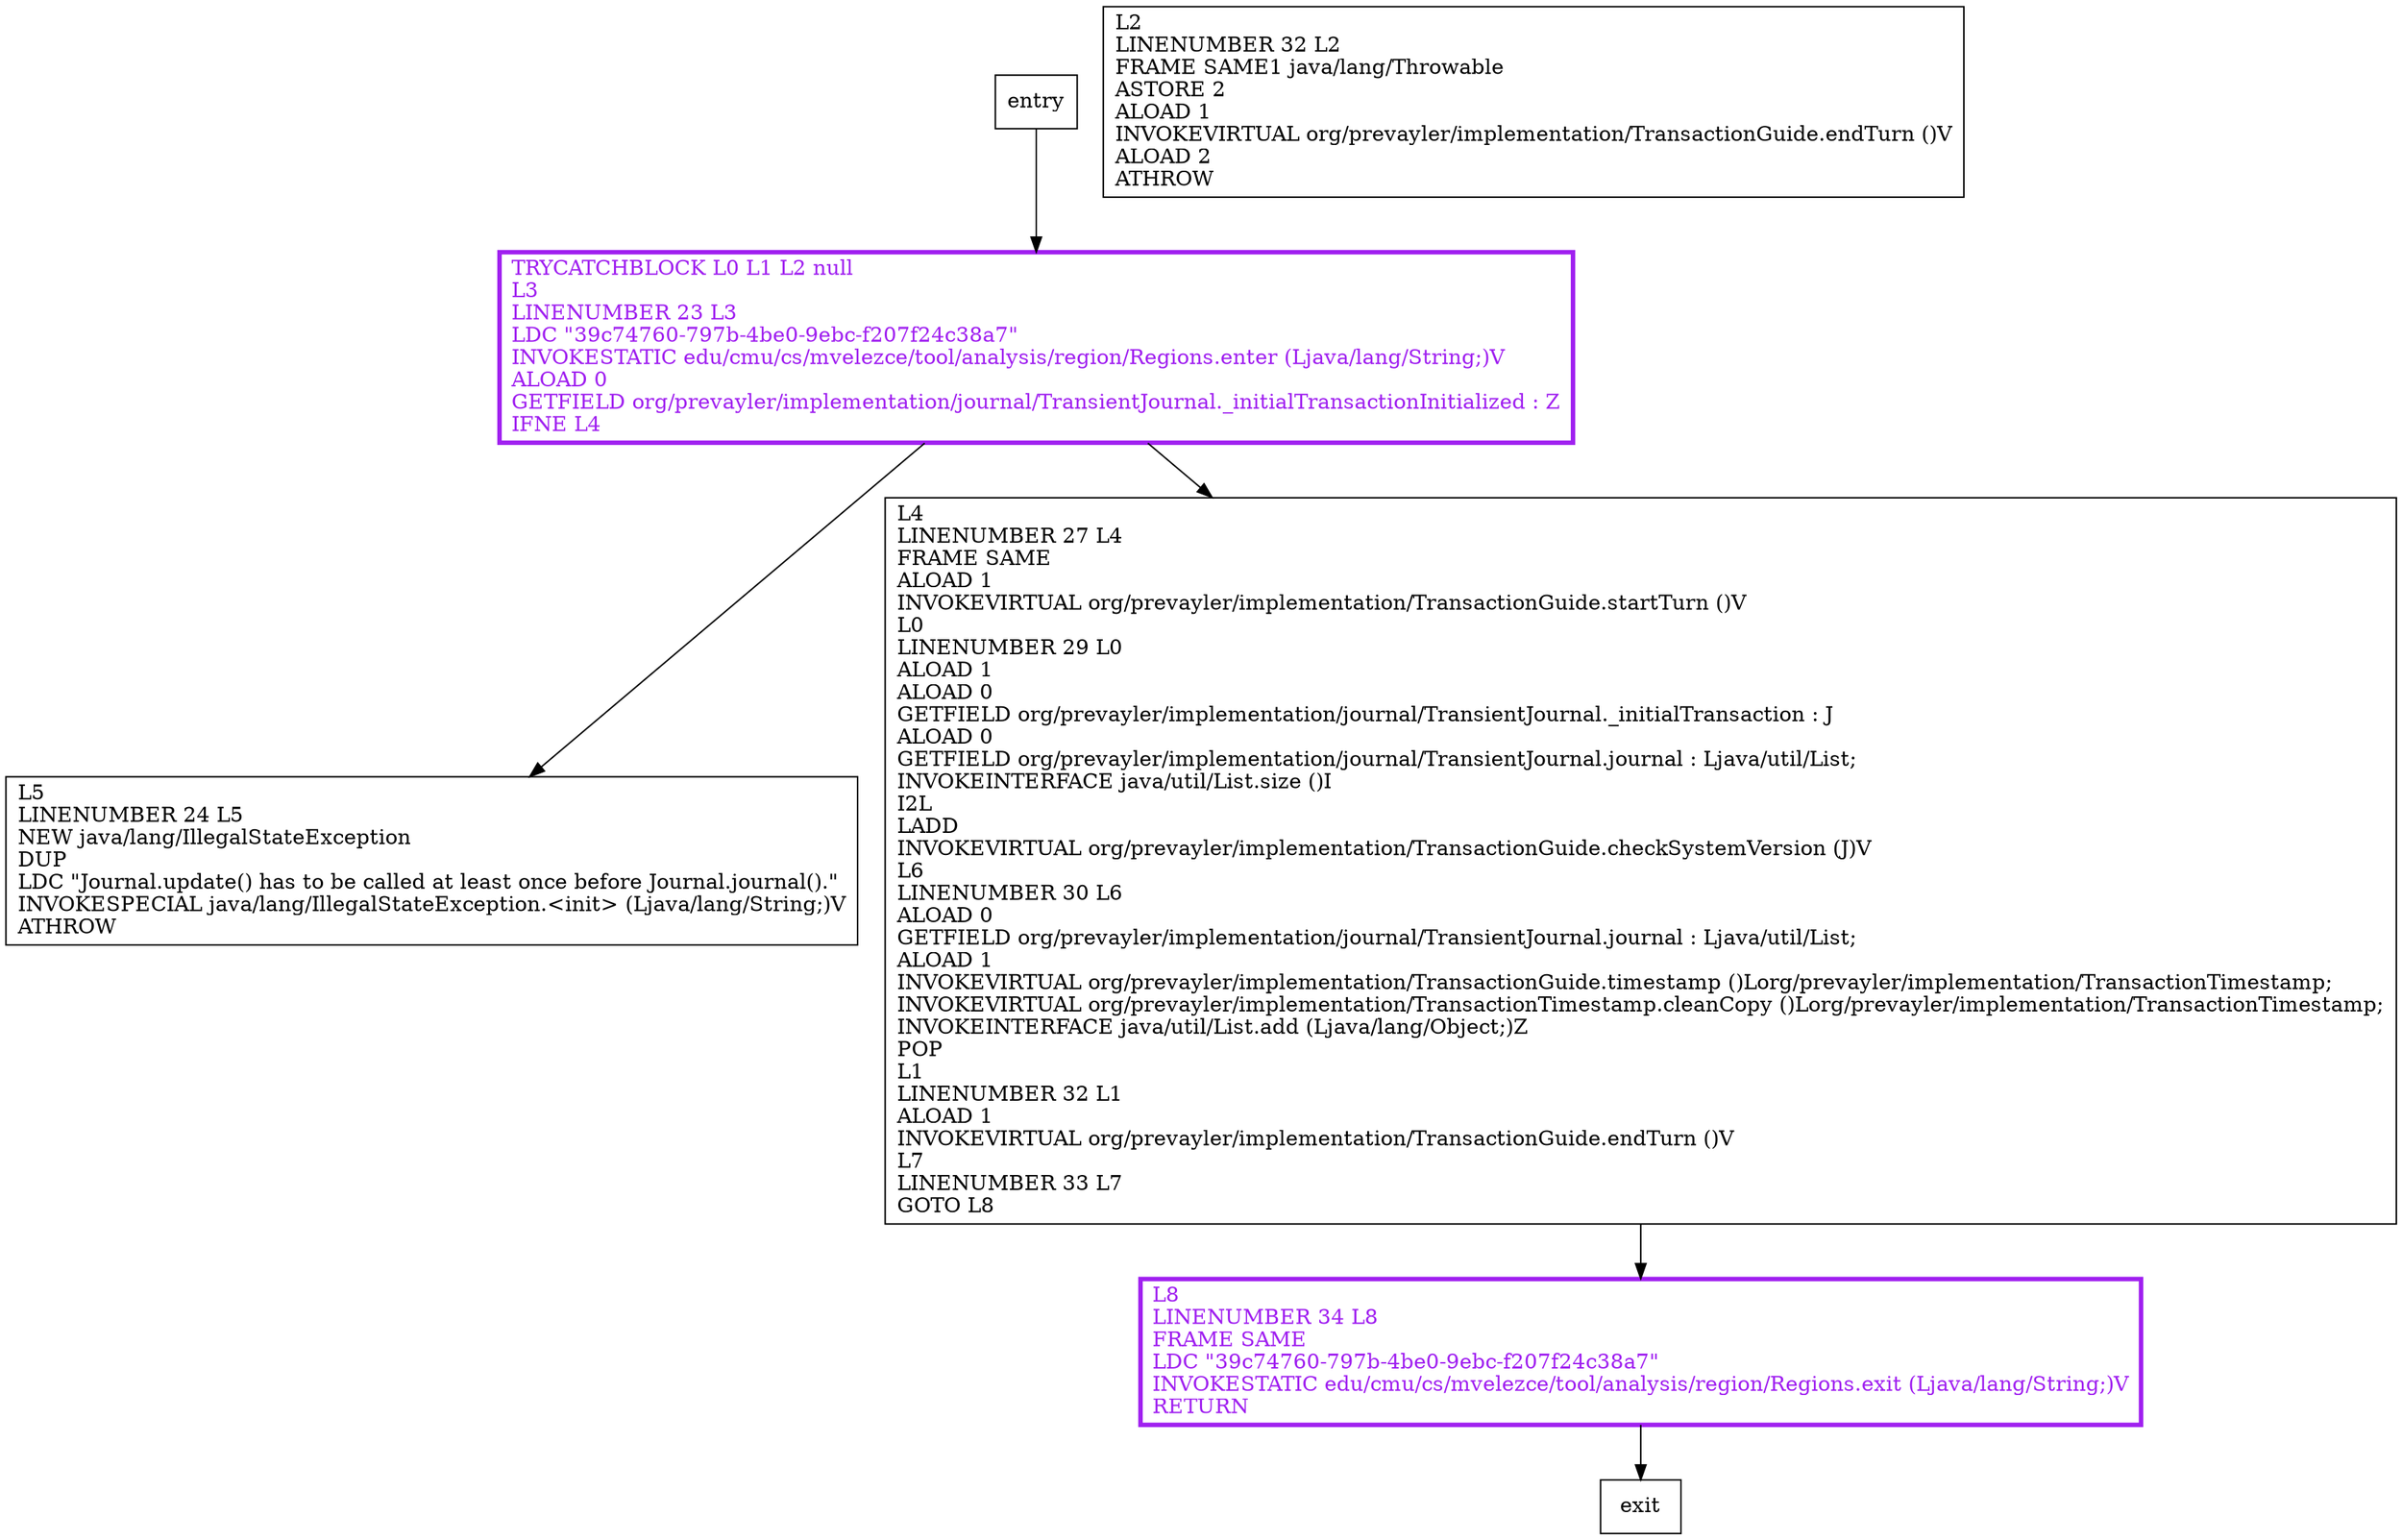digraph append {
node [shape=record];
748950518 [label="L5\lLINENUMBER 24 L5\lNEW java/lang/IllegalStateException\lDUP\lLDC \"Journal.update() has to be called at least once before Journal.journal().\"\lINVOKESPECIAL java/lang/IllegalStateException.\<init\> (Ljava/lang/String;)V\lATHROW\l"];
926299891 [label="L4\lLINENUMBER 27 L4\lFRAME SAME\lALOAD 1\lINVOKEVIRTUAL org/prevayler/implementation/TransactionGuide.startTurn ()V\lL0\lLINENUMBER 29 L0\lALOAD 1\lALOAD 0\lGETFIELD org/prevayler/implementation/journal/TransientJournal._initialTransaction : J\lALOAD 0\lGETFIELD org/prevayler/implementation/journal/TransientJournal.journal : Ljava/util/List;\lINVOKEINTERFACE java/util/List.size ()I\lI2L\lLADD\lINVOKEVIRTUAL org/prevayler/implementation/TransactionGuide.checkSystemVersion (J)V\lL6\lLINENUMBER 30 L6\lALOAD 0\lGETFIELD org/prevayler/implementation/journal/TransientJournal.journal : Ljava/util/List;\lALOAD 1\lINVOKEVIRTUAL org/prevayler/implementation/TransactionGuide.timestamp ()Lorg/prevayler/implementation/TransactionTimestamp;\lINVOKEVIRTUAL org/prevayler/implementation/TransactionTimestamp.cleanCopy ()Lorg/prevayler/implementation/TransactionTimestamp;\lINVOKEINTERFACE java/util/List.add (Ljava/lang/Object;)Z\lPOP\lL1\lLINENUMBER 32 L1\lALOAD 1\lINVOKEVIRTUAL org/prevayler/implementation/TransactionGuide.endTurn ()V\lL7\lLINENUMBER 33 L7\lGOTO L8\l"];
426551329 [label="TRYCATCHBLOCK L0 L1 L2 null\lL3\lLINENUMBER 23 L3\lLDC \"39c74760-797b-4be0-9ebc-f207f24c38a7\"\lINVOKESTATIC edu/cmu/cs/mvelezce/tool/analysis/region/Regions.enter (Ljava/lang/String;)V\lALOAD 0\lGETFIELD org/prevayler/implementation/journal/TransientJournal._initialTransactionInitialized : Z\lIFNE L4\l"];
439744922 [label="L2\lLINENUMBER 32 L2\lFRAME SAME1 java/lang/Throwable\lASTORE 2\lALOAD 1\lINVOKEVIRTUAL org/prevayler/implementation/TransactionGuide.endTurn ()V\lALOAD 2\lATHROW\l"];
1726249159 [label="L8\lLINENUMBER 34 L8\lFRAME SAME\lLDC \"39c74760-797b-4be0-9ebc-f207f24c38a7\"\lINVOKESTATIC edu/cmu/cs/mvelezce/tool/analysis/region/Regions.exit (Ljava/lang/String;)V\lRETURN\l"];
entry;
exit;
entry -> 426551329;
926299891 -> 1726249159;
426551329 -> 748950518;
426551329 -> 926299891;
1726249159 -> exit;
426551329[fontcolor="purple", penwidth=3, color="purple"];
1726249159[fontcolor="purple", penwidth=3, color="purple"];
}
